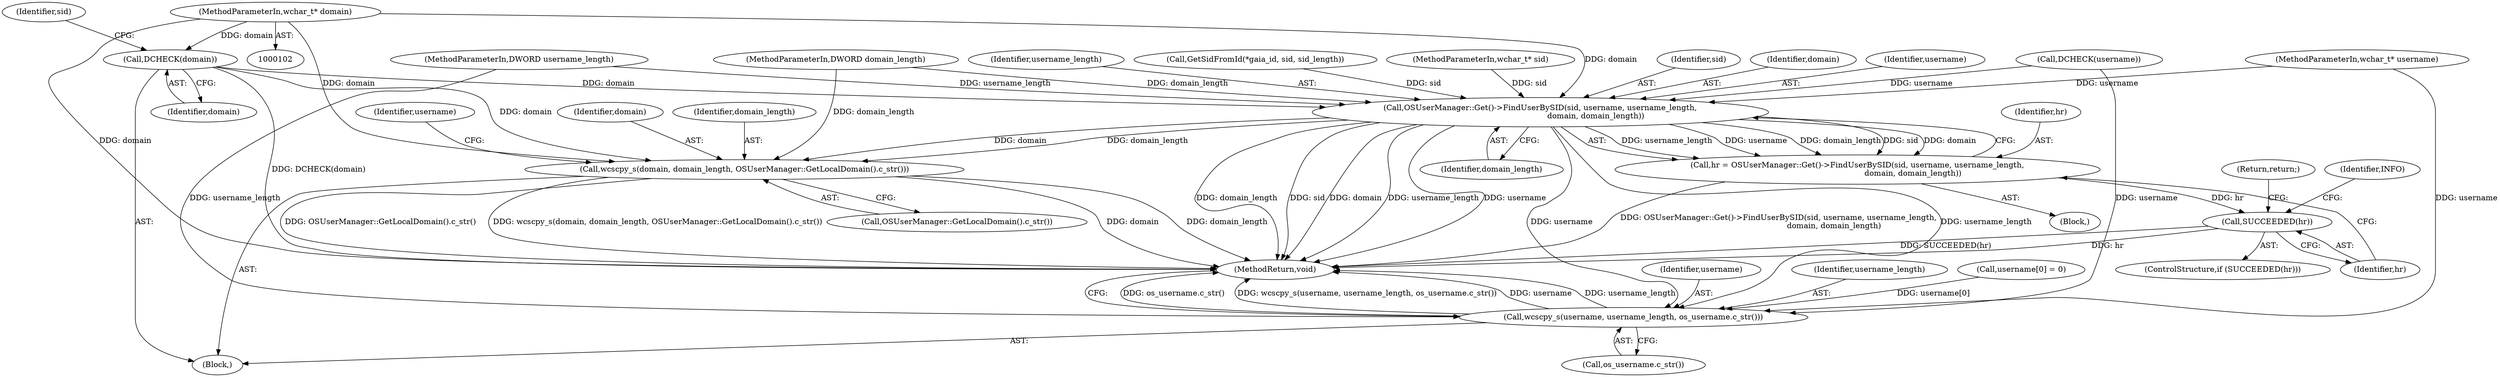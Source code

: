 digraph "0_Chrome_2440e872debd68ae7c2a8bf9ddb34df2cce378cd@pointer" {
"1000117" [label="(Call,DCHECK(domain))"];
"1000107" [label="(MethodParameterIn,wchar_t* domain)"];
"1000159" [label="(Call,OSUserManager::Get()->FindUserBySID(sid, username, username_length,\n                                             domain, domain_length))"];
"1000157" [label="(Call,hr = OSUserManager::Get()->FindUserBySID(sid, username, username_length,\n                                             domain, domain_length))"];
"1000166" [label="(Call,SUCCEEDED(hr))"];
"1000176" [label="(Call,wcscpy_s(domain, domain_length, OSUserManager::GetLocalDomain().c_str()))"];
"1000245" [label="(Call,wcscpy_s(username, username_length, os_username.c_str()))"];
"1000160" [label="(Identifier,sid)"];
"1000166" [label="(Call,SUCCEEDED(hr))"];
"1000246" [label="(Identifier,username)"];
"1000157" [label="(Call,hr = OSUserManager::Get()->FindUserBySID(sid, username, username_length,\n                                             domain, domain_length))"];
"1000249" [label="(MethodReturn,void)"];
"1000163" [label="(Identifier,domain)"];
"1000245" [label="(Call,wcscpy_s(username, username_length, os_username.c_str()))"];
"1000156" [label="(Block,)"];
"1000158" [label="(Identifier,hr)"];
"1000161" [label="(Identifier,username)"];
"1000115" [label="(Call,DCHECK(username))"];
"1000162" [label="(Identifier,username_length)"];
"1000176" [label="(Call,wcscpy_s(domain, domain_length, OSUserManager::GetLocalDomain().c_str()))"];
"1000108" [label="(MethodParameterIn,DWORD domain_length)"];
"1000177" [label="(Identifier,domain)"];
"1000179" [label="(Call,OSUserManager::GetLocalDomain().c_str())"];
"1000247" [label="(Identifier,username_length)"];
"1000148" [label="(Call,GetSidFromId(*gaia_id, sid, sid_length))"];
"1000109" [label="(MethodParameterIn,wchar_t* sid)"];
"1000107" [label="(MethodParameterIn,wchar_t* domain)"];
"1000165" [label="(ControlStructure,if (SUCCEEDED(hr)))"];
"1000168" [label="(Return,return;)"];
"1000167" [label="(Identifier,hr)"];
"1000159" [label="(Call,OSUserManager::Get()->FindUserBySID(sid, username, username_length,\n                                             domain, domain_length))"];
"1000164" [label="(Identifier,domain_length)"];
"1000178" [label="(Identifier,domain_length)"];
"1000182" [label="(Identifier,username)"];
"1000112" [label="(Block,)"];
"1000180" [label="(Call,username[0] = 0)"];
"1000105" [label="(MethodParameterIn,wchar_t* username)"];
"1000120" [label="(Identifier,sid)"];
"1000106" [label="(MethodParameterIn,DWORD username_length)"];
"1000118" [label="(Identifier,domain)"];
"1000171" [label="(Identifier,INFO)"];
"1000117" [label="(Call,DCHECK(domain))"];
"1000248" [label="(Call,os_username.c_str())"];
"1000117" -> "1000112"  [label="AST: "];
"1000117" -> "1000118"  [label="CFG: "];
"1000118" -> "1000117"  [label="AST: "];
"1000120" -> "1000117"  [label="CFG: "];
"1000117" -> "1000249"  [label="DDG: DCHECK(domain)"];
"1000107" -> "1000117"  [label="DDG: domain"];
"1000117" -> "1000159"  [label="DDG: domain"];
"1000117" -> "1000176"  [label="DDG: domain"];
"1000107" -> "1000102"  [label="AST: "];
"1000107" -> "1000249"  [label="DDG: domain"];
"1000107" -> "1000159"  [label="DDG: domain"];
"1000107" -> "1000176"  [label="DDG: domain"];
"1000159" -> "1000157"  [label="AST: "];
"1000159" -> "1000164"  [label="CFG: "];
"1000160" -> "1000159"  [label="AST: "];
"1000161" -> "1000159"  [label="AST: "];
"1000162" -> "1000159"  [label="AST: "];
"1000163" -> "1000159"  [label="AST: "];
"1000164" -> "1000159"  [label="AST: "];
"1000157" -> "1000159"  [label="CFG: "];
"1000159" -> "1000249"  [label="DDG: domain_length"];
"1000159" -> "1000249"  [label="DDG: sid"];
"1000159" -> "1000249"  [label="DDG: domain"];
"1000159" -> "1000249"  [label="DDG: username_length"];
"1000159" -> "1000249"  [label="DDG: username"];
"1000159" -> "1000157"  [label="DDG: username_length"];
"1000159" -> "1000157"  [label="DDG: username"];
"1000159" -> "1000157"  [label="DDG: domain_length"];
"1000159" -> "1000157"  [label="DDG: sid"];
"1000159" -> "1000157"  [label="DDG: domain"];
"1000148" -> "1000159"  [label="DDG: sid"];
"1000109" -> "1000159"  [label="DDG: sid"];
"1000115" -> "1000159"  [label="DDG: username"];
"1000105" -> "1000159"  [label="DDG: username"];
"1000106" -> "1000159"  [label="DDG: username_length"];
"1000108" -> "1000159"  [label="DDG: domain_length"];
"1000159" -> "1000176"  [label="DDG: domain"];
"1000159" -> "1000176"  [label="DDG: domain_length"];
"1000159" -> "1000245"  [label="DDG: username"];
"1000159" -> "1000245"  [label="DDG: username_length"];
"1000157" -> "1000156"  [label="AST: "];
"1000158" -> "1000157"  [label="AST: "];
"1000167" -> "1000157"  [label="CFG: "];
"1000157" -> "1000249"  [label="DDG: OSUserManager::Get()->FindUserBySID(sid, username, username_length,\n                                             domain, domain_length)"];
"1000157" -> "1000166"  [label="DDG: hr"];
"1000166" -> "1000165"  [label="AST: "];
"1000166" -> "1000167"  [label="CFG: "];
"1000167" -> "1000166"  [label="AST: "];
"1000168" -> "1000166"  [label="CFG: "];
"1000171" -> "1000166"  [label="CFG: "];
"1000166" -> "1000249"  [label="DDG: SUCCEEDED(hr)"];
"1000166" -> "1000249"  [label="DDG: hr"];
"1000176" -> "1000112"  [label="AST: "];
"1000176" -> "1000179"  [label="CFG: "];
"1000177" -> "1000176"  [label="AST: "];
"1000178" -> "1000176"  [label="AST: "];
"1000179" -> "1000176"  [label="AST: "];
"1000182" -> "1000176"  [label="CFG: "];
"1000176" -> "1000249"  [label="DDG: domain_length"];
"1000176" -> "1000249"  [label="DDG: OSUserManager::GetLocalDomain().c_str()"];
"1000176" -> "1000249"  [label="DDG: wcscpy_s(domain, domain_length, OSUserManager::GetLocalDomain().c_str())"];
"1000176" -> "1000249"  [label="DDG: domain"];
"1000108" -> "1000176"  [label="DDG: domain_length"];
"1000245" -> "1000112"  [label="AST: "];
"1000245" -> "1000248"  [label="CFG: "];
"1000246" -> "1000245"  [label="AST: "];
"1000247" -> "1000245"  [label="AST: "];
"1000248" -> "1000245"  [label="AST: "];
"1000249" -> "1000245"  [label="CFG: "];
"1000245" -> "1000249"  [label="DDG: os_username.c_str()"];
"1000245" -> "1000249"  [label="DDG: wcscpy_s(username, username_length, os_username.c_str())"];
"1000245" -> "1000249"  [label="DDG: username"];
"1000245" -> "1000249"  [label="DDG: username_length"];
"1000180" -> "1000245"  [label="DDG: username[0]"];
"1000115" -> "1000245"  [label="DDG: username"];
"1000105" -> "1000245"  [label="DDG: username"];
"1000106" -> "1000245"  [label="DDG: username_length"];
}
